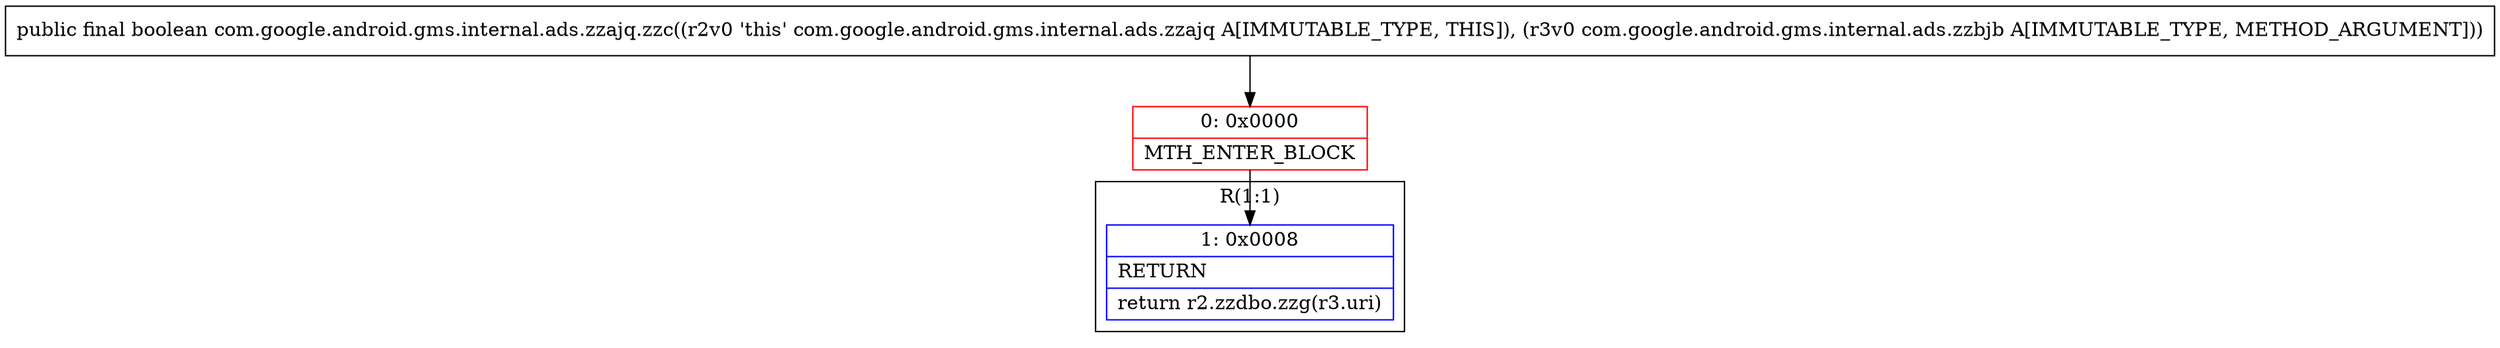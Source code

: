 digraph "CFG forcom.google.android.gms.internal.ads.zzajq.zzc(Lcom\/google\/android\/gms\/internal\/ads\/zzbjb;)Z" {
subgraph cluster_Region_979674143 {
label = "R(1:1)";
node [shape=record,color=blue];
Node_1 [shape=record,label="{1\:\ 0x0008|RETURN\l|return r2.zzdbo.zzg(r3.uri)\l}"];
}
Node_0 [shape=record,color=red,label="{0\:\ 0x0000|MTH_ENTER_BLOCK\l}"];
MethodNode[shape=record,label="{public final boolean com.google.android.gms.internal.ads.zzajq.zzc((r2v0 'this' com.google.android.gms.internal.ads.zzajq A[IMMUTABLE_TYPE, THIS]), (r3v0 com.google.android.gms.internal.ads.zzbjb A[IMMUTABLE_TYPE, METHOD_ARGUMENT])) }"];
MethodNode -> Node_0;
Node_0 -> Node_1;
}

